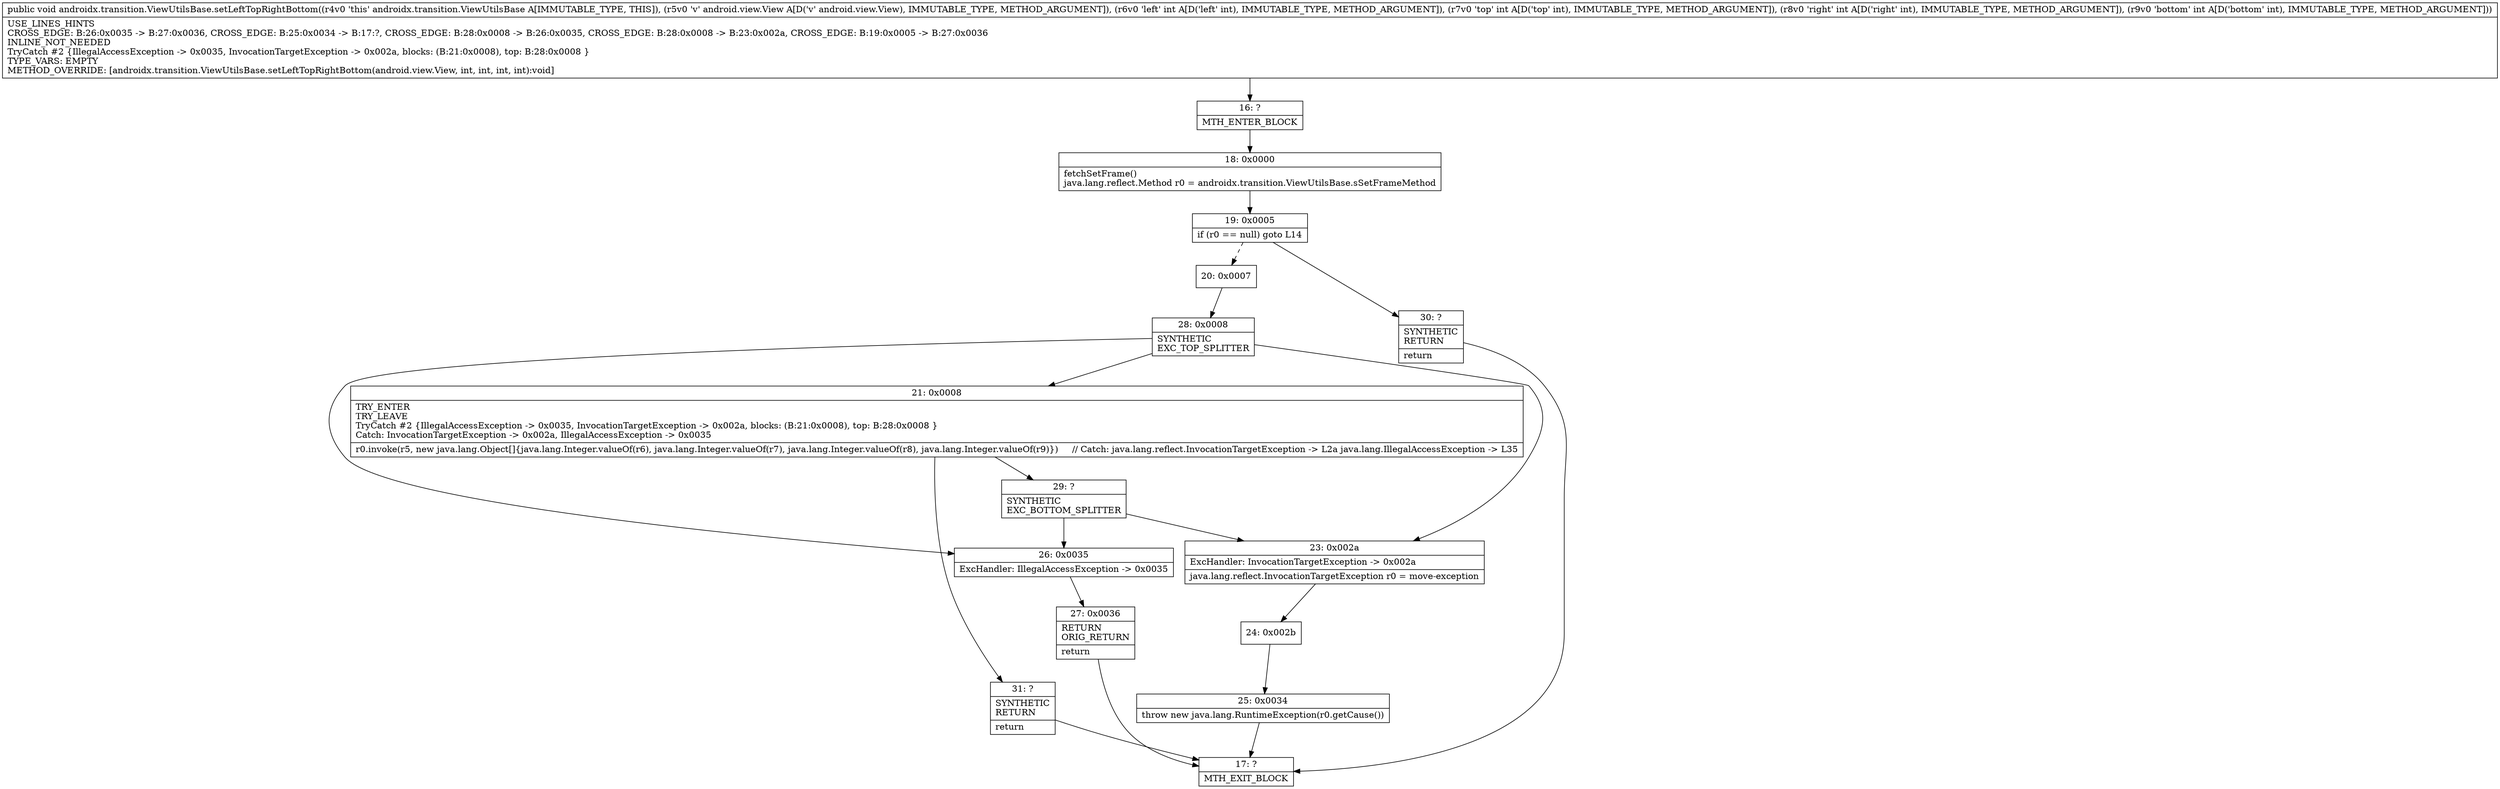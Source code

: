 digraph "CFG forandroidx.transition.ViewUtilsBase.setLeftTopRightBottom(Landroid\/view\/View;IIII)V" {
Node_16 [shape=record,label="{16\:\ ?|MTH_ENTER_BLOCK\l}"];
Node_18 [shape=record,label="{18\:\ 0x0000|fetchSetFrame()\ljava.lang.reflect.Method r0 = androidx.transition.ViewUtilsBase.sSetFrameMethod\l}"];
Node_19 [shape=record,label="{19\:\ 0x0005|if (r0 == null) goto L14\l}"];
Node_20 [shape=record,label="{20\:\ 0x0007}"];
Node_28 [shape=record,label="{28\:\ 0x0008|SYNTHETIC\lEXC_TOP_SPLITTER\l}"];
Node_21 [shape=record,label="{21\:\ 0x0008|TRY_ENTER\lTRY_LEAVE\lTryCatch #2 \{IllegalAccessException \-\> 0x0035, InvocationTargetException \-\> 0x002a, blocks: (B:21:0x0008), top: B:28:0x0008 \}\lCatch: InvocationTargetException \-\> 0x002a, IllegalAccessException \-\> 0x0035\l|r0.invoke(r5, new java.lang.Object[]\{java.lang.Integer.valueOf(r6), java.lang.Integer.valueOf(r7), java.lang.Integer.valueOf(r8), java.lang.Integer.valueOf(r9)\})     \/\/ Catch: java.lang.reflect.InvocationTargetException \-\> L2a java.lang.IllegalAccessException \-\> L35\l}"];
Node_29 [shape=record,label="{29\:\ ?|SYNTHETIC\lEXC_BOTTOM_SPLITTER\l}"];
Node_31 [shape=record,label="{31\:\ ?|SYNTHETIC\lRETURN\l|return\l}"];
Node_17 [shape=record,label="{17\:\ ?|MTH_EXIT_BLOCK\l}"];
Node_26 [shape=record,label="{26\:\ 0x0035|ExcHandler: IllegalAccessException \-\> 0x0035\l}"];
Node_27 [shape=record,label="{27\:\ 0x0036|RETURN\lORIG_RETURN\l|return\l}"];
Node_23 [shape=record,label="{23\:\ 0x002a|ExcHandler: InvocationTargetException \-\> 0x002a\l|java.lang.reflect.InvocationTargetException r0 = move\-exception\l}"];
Node_24 [shape=record,label="{24\:\ 0x002b}"];
Node_25 [shape=record,label="{25\:\ 0x0034|throw new java.lang.RuntimeException(r0.getCause())\l}"];
Node_30 [shape=record,label="{30\:\ ?|SYNTHETIC\lRETURN\l|return\l}"];
MethodNode[shape=record,label="{public void androidx.transition.ViewUtilsBase.setLeftTopRightBottom((r4v0 'this' androidx.transition.ViewUtilsBase A[IMMUTABLE_TYPE, THIS]), (r5v0 'v' android.view.View A[D('v' android.view.View), IMMUTABLE_TYPE, METHOD_ARGUMENT]), (r6v0 'left' int A[D('left' int), IMMUTABLE_TYPE, METHOD_ARGUMENT]), (r7v0 'top' int A[D('top' int), IMMUTABLE_TYPE, METHOD_ARGUMENT]), (r8v0 'right' int A[D('right' int), IMMUTABLE_TYPE, METHOD_ARGUMENT]), (r9v0 'bottom' int A[D('bottom' int), IMMUTABLE_TYPE, METHOD_ARGUMENT]))  | USE_LINES_HINTS\lCROSS_EDGE: B:26:0x0035 \-\> B:27:0x0036, CROSS_EDGE: B:25:0x0034 \-\> B:17:?, CROSS_EDGE: B:28:0x0008 \-\> B:26:0x0035, CROSS_EDGE: B:28:0x0008 \-\> B:23:0x002a, CROSS_EDGE: B:19:0x0005 \-\> B:27:0x0036\lINLINE_NOT_NEEDED\lTryCatch #2 \{IllegalAccessException \-\> 0x0035, InvocationTargetException \-\> 0x002a, blocks: (B:21:0x0008), top: B:28:0x0008 \}\lTYPE_VARS: EMPTY\lMETHOD_OVERRIDE: [androidx.transition.ViewUtilsBase.setLeftTopRightBottom(android.view.View, int, int, int, int):void]\l}"];
MethodNode -> Node_16;Node_16 -> Node_18;
Node_18 -> Node_19;
Node_19 -> Node_20[style=dashed];
Node_19 -> Node_30;
Node_20 -> Node_28;
Node_28 -> Node_21;
Node_28 -> Node_26;
Node_28 -> Node_23;
Node_21 -> Node_29;
Node_21 -> Node_31;
Node_29 -> Node_26;
Node_29 -> Node_23;
Node_31 -> Node_17;
Node_26 -> Node_27;
Node_27 -> Node_17;
Node_23 -> Node_24;
Node_24 -> Node_25;
Node_25 -> Node_17;
Node_30 -> Node_17;
}

